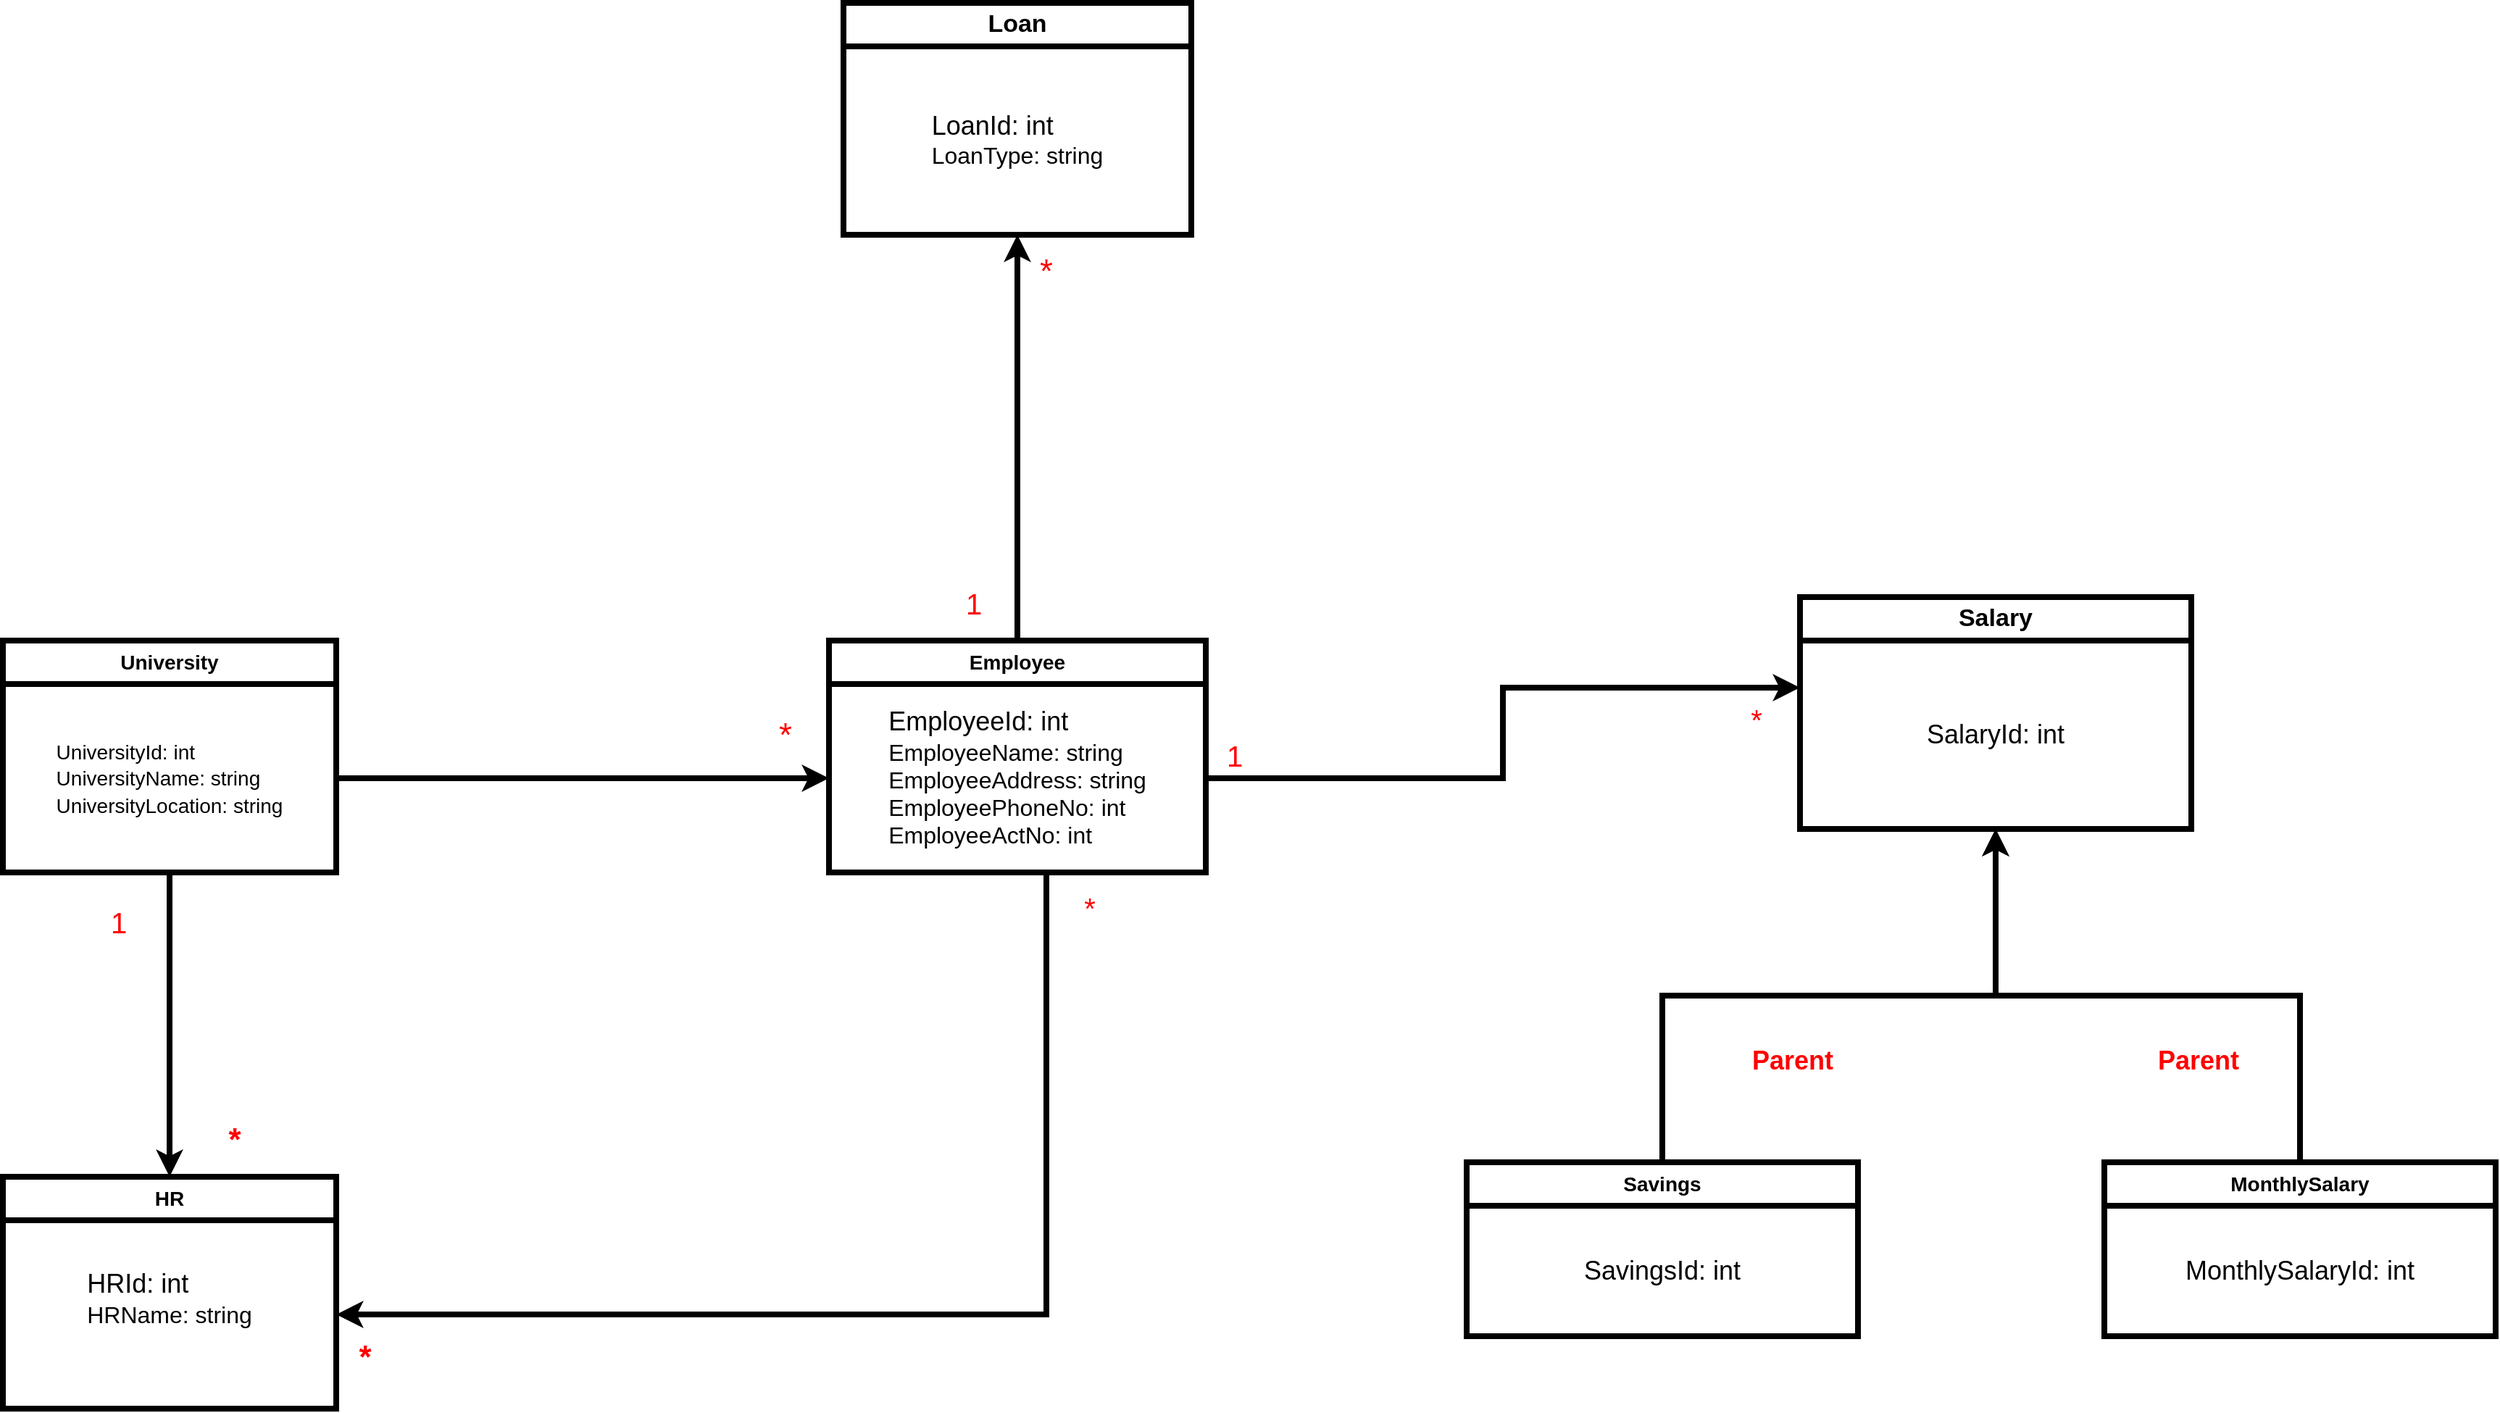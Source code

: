 <mxfile version="20.8.16" type="device"><diagram name="Page-1" id="F7SghHSlt-pJiOoltqBc"><mxGraphModel dx="888" dy="2316" grid="1" gridSize="10" guides="1" tooltips="1" connect="1" arrows="1" fold="1" page="1" pageScale="1" pageWidth="850" pageHeight="1100" math="0" shadow="0"><root><mxCell id="0"/><mxCell id="1" parent="0"/><mxCell id="vIpQnKPdEqYpQWOCokc6-1" value="&lt;font style=&quot;font-size: 17px;&quot;&gt;&lt;b&gt;Salary&lt;/b&gt;&lt;/font&gt;" style="swimlane;fontStyle=0;childLayout=stackLayout;horizontal=1;startSize=30;horizontalStack=0;resizeParent=1;resizeParentMax=0;resizeLast=0;collapsible=1;marginBottom=0;whiteSpace=wrap;html=1;strokeWidth=4;" vertex="1" parent="1"><mxGeometry x="2310" y="-490" width="270" height="160" as="geometry"/></mxCell><mxCell id="vIpQnKPdEqYpQWOCokc6-9" value="&lt;font style=&quot;font-size: 18px;&quot;&gt;SalaryId: int&lt;/font&gt;" style="text;html=1;strokeColor=none;fillColor=none;align=center;verticalAlign=middle;whiteSpace=wrap;rounded=0;fontSize=17;" vertex="1" parent="vIpQnKPdEqYpQWOCokc6-1"><mxGeometry y="30" width="270" height="130" as="geometry"/></mxCell><mxCell id="vIpQnKPdEqYpQWOCokc6-10" value="&lt;font style=&quot;font-size: 17px;&quot;&gt;&lt;b&gt;Loan&lt;/b&gt;&lt;/font&gt;" style="swimlane;fontStyle=0;childLayout=stackLayout;horizontal=1;startSize=30;horizontalStack=0;resizeParent=1;resizeParentMax=0;resizeLast=0;collapsible=1;marginBottom=0;whiteSpace=wrap;html=1;strokeWidth=4;" vertex="1" parent="1"><mxGeometry x="1650" y="-900" width="240" height="160" as="geometry"/></mxCell><mxCell id="vIpQnKPdEqYpQWOCokc6-11" value="&lt;div style=&quot;text-align: justify;&quot;&gt;&lt;span style=&quot;background-color: initial;&quot;&gt;&lt;font style=&quot;font-size: 18px;&quot;&gt;LoanId: int&lt;/font&gt;&lt;/span&gt;&lt;/div&gt;&lt;div style=&quot;text-align: justify;&quot;&gt;&lt;span style=&quot;background-color: initial;&quot;&gt;&lt;font size=&quot;3&quot;&gt;LoanType: string&lt;/font&gt;&lt;/span&gt;&lt;/div&gt;" style="text;html=1;strokeColor=none;fillColor=none;align=center;verticalAlign=middle;whiteSpace=wrap;rounded=0;fontSize=17;" vertex="1" parent="vIpQnKPdEqYpQWOCokc6-10"><mxGeometry y="30" width="240" height="130" as="geometry"/></mxCell><mxCell id="vIpQnKPdEqYpQWOCokc6-20" style="edgeStyle=orthogonalEdgeStyle;rounded=0;orthogonalLoop=1;jettySize=auto;html=1;entryX=0.5;entryY=1;entryDx=0;entryDy=0;fontFamily=Helvetica;fontSize=18;strokeWidth=4;" edge="1" parent="1" source="vIpQnKPdEqYpQWOCokc6-12" target="vIpQnKPdEqYpQWOCokc6-1"><mxGeometry relative="1" as="geometry"/></mxCell><mxCell id="vIpQnKPdEqYpQWOCokc6-12" value="&lt;b&gt;&lt;font style=&quot;font-size: 14px;&quot;&gt;MonthlySalary&lt;/font&gt;&lt;/b&gt;" style="swimlane;fontStyle=0;childLayout=stackLayout;horizontal=1;startSize=30;horizontalStack=0;resizeParent=1;resizeParentMax=0;resizeLast=0;collapsible=1;marginBottom=0;whiteSpace=wrap;html=1;strokeWidth=4;" vertex="1" parent="1"><mxGeometry x="2520" y="-100" width="270" height="120" as="geometry"/></mxCell><mxCell id="vIpQnKPdEqYpQWOCokc6-13" value="&lt;font style=&quot;font-size: 18px;&quot;&gt;MonthlySalaryId: int&lt;/font&gt;" style="text;html=1;strokeColor=none;fillColor=none;align=center;verticalAlign=middle;whiteSpace=wrap;rounded=0;fontSize=17;" vertex="1" parent="vIpQnKPdEqYpQWOCokc6-12"><mxGeometry y="30" width="270" height="90" as="geometry"/></mxCell><mxCell id="vIpQnKPdEqYpQWOCokc6-41" style="edgeStyle=orthogonalEdgeStyle;rounded=0;orthogonalLoop=1;jettySize=auto;html=1;entryX=0.5;entryY=1;entryDx=0;entryDy=0;strokeWidth=4;fontFamily=Helvetica;fontSize=20;fontColor=#FF0000;" edge="1" parent="1" source="vIpQnKPdEqYpQWOCokc6-14" target="vIpQnKPdEqYpQWOCokc6-11"><mxGeometry relative="1" as="geometry"/></mxCell><mxCell id="vIpQnKPdEqYpQWOCokc6-14" value="&lt;b&gt;&lt;font style=&quot;font-size: 14px;&quot;&gt;Employee&lt;/font&gt;&lt;/b&gt;" style="swimlane;fontStyle=0;childLayout=stackLayout;horizontal=1;startSize=30;horizontalStack=0;resizeParent=1;resizeParentMax=0;resizeLast=0;collapsible=1;marginBottom=0;whiteSpace=wrap;html=1;strokeWidth=4;" vertex="1" parent="1"><mxGeometry x="1640" y="-460" width="260" height="160" as="geometry"/></mxCell><mxCell id="vIpQnKPdEqYpQWOCokc6-15" value="&lt;div style=&quot;text-align: justify;&quot;&gt;&lt;span style=&quot;background-color: initial;&quot;&gt;&lt;font style=&quot;font-size: 18px;&quot;&gt;EmployeeId: int&lt;/font&gt;&lt;/span&gt;&lt;/div&gt;&lt;font size=&quot;3&quot; style=&quot;&quot;&gt;&lt;div style=&quot;text-align: justify;&quot;&gt;&lt;span style=&quot;background-color: initial;&quot;&gt;EmployeeName: string&lt;/span&gt;&lt;/div&gt;&lt;div style=&quot;text-align: justify;&quot;&gt;&lt;span style=&quot;background-color: initial;&quot;&gt;EmployeeAddress: string&lt;/span&gt;&lt;/div&gt;&lt;div style=&quot;text-align: justify;&quot;&gt;&lt;span style=&quot;background-color: initial;&quot;&gt;EmployeePhoneNo: int&lt;/span&gt;&lt;/div&gt;&lt;div style=&quot;text-align: justify;&quot;&gt;&lt;span style=&quot;background-color: initial;&quot;&gt;EmployeeActNo: int&lt;/span&gt;&lt;/div&gt;&lt;/font&gt;" style="text;html=1;strokeColor=none;fillColor=none;align=center;verticalAlign=middle;whiteSpace=wrap;rounded=0;fontSize=17;" vertex="1" parent="vIpQnKPdEqYpQWOCokc6-14"><mxGeometry y="30" width="260" height="130" as="geometry"/></mxCell><mxCell id="vIpQnKPdEqYpQWOCokc6-16" value="&lt;b&gt;&lt;font style=&quot;font-size: 14px;&quot;&gt;HR&lt;/font&gt;&lt;/b&gt;" style="swimlane;fontStyle=0;childLayout=stackLayout;horizontal=1;startSize=30;horizontalStack=0;resizeParent=1;resizeParentMax=0;resizeLast=0;collapsible=1;marginBottom=0;whiteSpace=wrap;html=1;strokeWidth=4;" vertex="1" parent="1"><mxGeometry x="1070" y="-90" width="230" height="160" as="geometry"/></mxCell><mxCell id="vIpQnKPdEqYpQWOCokc6-17" value="&lt;div style=&quot;text-align: justify;&quot;&gt;&lt;span style=&quot;background-color: initial;&quot;&gt;&lt;font style=&quot;font-size: 18px;&quot;&gt;HRId: int&lt;/font&gt;&lt;/span&gt;&lt;/div&gt;&lt;font style=&quot;&quot;&gt;&lt;div style=&quot;text-align: justify;&quot;&gt;&lt;span style=&quot;background-color: initial;&quot;&gt;&lt;font size=&quot;3&quot;&gt;HRName: string&lt;/font&gt;&lt;/span&gt;&lt;/div&gt;&lt;div style=&quot;text-align: justify;&quot;&gt;&lt;br&gt;&lt;/div&gt;&lt;/font&gt;" style="text;html=1;strokeColor=none;fillColor=none;align=center;verticalAlign=middle;whiteSpace=wrap;rounded=0;fontSize=17;" vertex="1" parent="vIpQnKPdEqYpQWOCokc6-16"><mxGeometry y="30" width="230" height="130" as="geometry"/></mxCell><mxCell id="vIpQnKPdEqYpQWOCokc6-18" value="&lt;b&gt;&lt;font style=&quot;font-size: 14px;&quot;&gt;University&lt;/font&gt;&lt;/b&gt;" style="swimlane;fontStyle=0;childLayout=stackLayout;horizontal=1;startSize=30;horizontalStack=0;resizeParent=1;resizeParentMax=0;resizeLast=0;collapsible=1;marginBottom=0;whiteSpace=wrap;html=1;strokeWidth=4;" vertex="1" parent="1"><mxGeometry x="1070" y="-460" width="230" height="160" as="geometry"/></mxCell><mxCell id="vIpQnKPdEqYpQWOCokc6-19" value="&lt;div style=&quot;text-align: justify;&quot;&gt;&lt;span style=&quot;font-size: 14px; background-color: initial;&quot;&gt;UniversityId: int&lt;/span&gt;&lt;/div&gt;&lt;font style=&quot;font-size: 14px;&quot;&gt;&lt;div style=&quot;text-align: justify;&quot;&gt;&lt;span style=&quot;background-color: initial;&quot;&gt;UniversityName: string&lt;/span&gt;&lt;/div&gt;UniversityLocation: string&lt;br&gt;&lt;/font&gt;" style="text;html=1;strokeColor=none;fillColor=none;align=center;verticalAlign=middle;whiteSpace=wrap;rounded=0;fontSize=17;" vertex="1" parent="vIpQnKPdEqYpQWOCokc6-18"><mxGeometry y="30" width="230" height="130" as="geometry"/></mxCell><mxCell id="vIpQnKPdEqYpQWOCokc6-21" value="&lt;font color=&quot;#ff0000&quot;&gt;&lt;b&gt;Parent&lt;/b&gt;&lt;/font&gt;" style="text;html=1;strokeColor=none;fillColor=none;align=center;verticalAlign=middle;whiteSpace=wrap;rounded=0;fontSize=18;fontFamily=Helvetica;" vertex="1" parent="1"><mxGeometry x="2550" y="-180" width="70" height="20" as="geometry"/></mxCell><mxCell id="vIpQnKPdEqYpQWOCokc6-24" style="edgeStyle=orthogonalEdgeStyle;rounded=0;orthogonalLoop=1;jettySize=auto;html=1;entryX=0.5;entryY=1;entryDx=0;entryDy=0;strokeWidth=4;fontFamily=Helvetica;fontSize=18;fontColor=#FF0000;" edge="1" parent="1" source="vIpQnKPdEqYpQWOCokc6-22" target="vIpQnKPdEqYpQWOCokc6-9"><mxGeometry relative="1" as="geometry"/></mxCell><mxCell id="vIpQnKPdEqYpQWOCokc6-22" value="&lt;b&gt;&lt;font style=&quot;font-size: 14px;&quot;&gt;Savings&lt;/font&gt;&lt;/b&gt;" style="swimlane;fontStyle=0;childLayout=stackLayout;horizontal=1;startSize=30;horizontalStack=0;resizeParent=1;resizeParentMax=0;resizeLast=0;collapsible=1;marginBottom=0;whiteSpace=wrap;html=1;strokeWidth=4;" vertex="1" parent="1"><mxGeometry x="2080" y="-100" width="270" height="120" as="geometry"/></mxCell><mxCell id="vIpQnKPdEqYpQWOCokc6-23" value="&lt;font style=&quot;font-size: 18px;&quot;&gt;SavingsId: int&lt;/font&gt;" style="text;html=1;strokeColor=none;fillColor=none;align=center;verticalAlign=middle;whiteSpace=wrap;rounded=0;fontSize=17;" vertex="1" parent="vIpQnKPdEqYpQWOCokc6-22"><mxGeometry y="30" width="270" height="90" as="geometry"/></mxCell><mxCell id="vIpQnKPdEqYpQWOCokc6-25" value="&lt;font color=&quot;#ff0000&quot;&gt;&lt;b&gt;Parent&lt;/b&gt;&lt;/font&gt;" style="text;html=1;strokeColor=none;fillColor=none;align=center;verticalAlign=middle;whiteSpace=wrap;rounded=0;fontSize=18;fontFamily=Helvetica;" vertex="1" parent="1"><mxGeometry x="2270" y="-180" width="70" height="20" as="geometry"/></mxCell><mxCell id="vIpQnKPdEqYpQWOCokc6-29" style="edgeStyle=orthogonalEdgeStyle;rounded=0;orthogonalLoop=1;jettySize=auto;html=1;strokeWidth=4;fontFamily=Helvetica;fontSize=18;fontColor=#FF0000;" edge="1" parent="1" source="vIpQnKPdEqYpQWOCokc6-19" target="vIpQnKPdEqYpQWOCokc6-16"><mxGeometry relative="1" as="geometry"/></mxCell><mxCell id="vIpQnKPdEqYpQWOCokc6-30" style="edgeStyle=orthogonalEdgeStyle;rounded=0;orthogonalLoop=1;jettySize=auto;html=1;entryX=0;entryY=0.5;entryDx=0;entryDy=0;strokeWidth=4;fontFamily=Helvetica;fontSize=18;fontColor=#FF0000;" edge="1" parent="1" source="vIpQnKPdEqYpQWOCokc6-19" target="vIpQnKPdEqYpQWOCokc6-15"><mxGeometry relative="1" as="geometry"/></mxCell><mxCell id="vIpQnKPdEqYpQWOCokc6-31" value="&lt;font style=&quot;font-size: 20px;&quot;&gt;1&lt;/font&gt;" style="text;html=1;strokeColor=none;fillColor=none;align=center;verticalAlign=middle;whiteSpace=wrap;rounded=0;fontSize=18;fontFamily=Helvetica;fontColor=#FF0000;" vertex="1" parent="1"><mxGeometry x="1120" y="-280" width="60" height="30" as="geometry"/></mxCell><mxCell id="vIpQnKPdEqYpQWOCokc6-32" value="&lt;font size=&quot;1&quot; style=&quot;&quot;&gt;&lt;b style=&quot;font-size: 22px;&quot;&gt;*&lt;/b&gt;&lt;/font&gt;" style="text;html=1;strokeColor=none;fillColor=none;align=center;verticalAlign=middle;whiteSpace=wrap;rounded=0;fontSize=18;fontFamily=Helvetica;fontColor=#FF0000;" vertex="1" parent="1"><mxGeometry x="1200" y="-130" width="60" height="30" as="geometry"/></mxCell><mxCell id="vIpQnKPdEqYpQWOCokc6-33" value="&lt;font style=&quot;font-size: 23px;&quot;&gt;*&lt;/font&gt;" style="text;html=1;strokeColor=none;fillColor=none;align=center;verticalAlign=middle;whiteSpace=wrap;rounded=0;fontSize=18;fontFamily=Helvetica;fontColor=#FF0000;" vertex="1" parent="1"><mxGeometry x="1580" y="-410" width="60" height="30" as="geometry"/></mxCell><mxCell id="vIpQnKPdEqYpQWOCokc6-34" style="edgeStyle=orthogonalEdgeStyle;rounded=0;orthogonalLoop=1;jettySize=auto;html=1;entryX=1;entryY=0.5;entryDx=0;entryDy=0;strokeWidth=4;fontFamily=Helvetica;fontSize=20;fontColor=#FF0000;" edge="1" parent="1" source="vIpQnKPdEqYpQWOCokc6-15" target="vIpQnKPdEqYpQWOCokc6-17"><mxGeometry relative="1" as="geometry"><Array as="points"><mxPoint x="1790" y="5"/></Array></mxGeometry></mxCell><mxCell id="vIpQnKPdEqYpQWOCokc6-35" value="&lt;font style=&quot;font-size: 20px;&quot;&gt;*&lt;/font&gt;" style="text;html=1;strokeColor=none;fillColor=none;align=center;verticalAlign=middle;whiteSpace=wrap;rounded=0;fontSize=18;fontFamily=Helvetica;fontColor=#FF0000;" vertex="1" parent="1"><mxGeometry x="1790" y="-290" width="60" height="30" as="geometry"/></mxCell><mxCell id="vIpQnKPdEqYpQWOCokc6-36" value="&lt;font size=&quot;1&quot; style=&quot;&quot;&gt;&lt;b style=&quot;font-size: 22px;&quot;&gt;*&lt;/b&gt;&lt;/font&gt;" style="text;html=1;strokeColor=none;fillColor=none;align=center;verticalAlign=middle;whiteSpace=wrap;rounded=0;fontSize=18;fontFamily=Helvetica;fontColor=#FF0000;" vertex="1" parent="1"><mxGeometry x="1290" y="20" width="60" height="30" as="geometry"/></mxCell><mxCell id="vIpQnKPdEqYpQWOCokc6-37" style="edgeStyle=orthogonalEdgeStyle;rounded=0;orthogonalLoop=1;jettySize=auto;html=1;entryX=0;entryY=0.25;entryDx=0;entryDy=0;strokeWidth=4;fontFamily=Helvetica;fontSize=20;fontColor=#FF0000;" edge="1" parent="1" source="vIpQnKPdEqYpQWOCokc6-15" target="vIpQnKPdEqYpQWOCokc6-9"><mxGeometry relative="1" as="geometry"/></mxCell><mxCell id="vIpQnKPdEqYpQWOCokc6-38" value="&lt;font style=&quot;font-size: 20px;&quot;&gt;1&lt;/font&gt;" style="text;html=1;strokeColor=none;fillColor=none;align=center;verticalAlign=middle;whiteSpace=wrap;rounded=0;fontSize=18;fontFamily=Helvetica;fontColor=#FF0000;" vertex="1" parent="1"><mxGeometry x="1890" y="-395" width="60" height="30" as="geometry"/></mxCell><mxCell id="vIpQnKPdEqYpQWOCokc6-39" value="&lt;font style=&quot;font-size: 20px;&quot;&gt;*&lt;/font&gt;" style="text;html=1;strokeColor=none;fillColor=none;align=center;verticalAlign=middle;whiteSpace=wrap;rounded=0;fontSize=18;fontFamily=Helvetica;fontColor=#FF0000;" vertex="1" parent="1"><mxGeometry x="2250" y="-420" width="60" height="30" as="geometry"/></mxCell><mxCell id="vIpQnKPdEqYpQWOCokc6-42" value="&lt;font style=&quot;font-size: 20px;&quot;&gt;1&lt;/font&gt;" style="text;html=1;strokeColor=none;fillColor=none;align=center;verticalAlign=middle;whiteSpace=wrap;rounded=0;fontSize=18;fontFamily=Helvetica;fontColor=#FF0000;" vertex="1" parent="1"><mxGeometry x="1710" y="-500" width="60" height="30" as="geometry"/></mxCell><mxCell id="vIpQnKPdEqYpQWOCokc6-43" value="&lt;font style=&quot;font-size: 23px;&quot;&gt;*&lt;/font&gt;" style="text;html=1;strokeColor=none;fillColor=none;align=center;verticalAlign=middle;whiteSpace=wrap;rounded=0;fontSize=18;fontFamily=Helvetica;fontColor=#FF0000;" vertex="1" parent="1"><mxGeometry x="1760" y="-730" width="60" height="30" as="geometry"/></mxCell></root></mxGraphModel></diagram></mxfile>